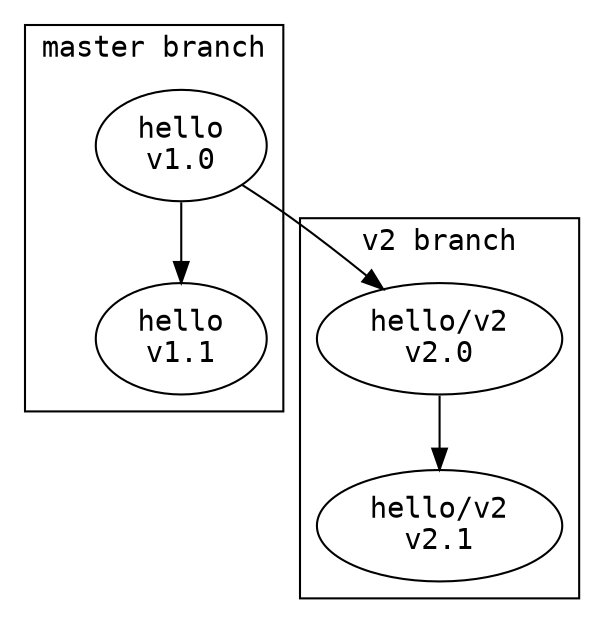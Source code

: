 digraph gomod {
	subgraph cluster_master {
		fontname="Inconsolata"
		label = "master branch";
		N1 [ fontname="Inconsolata",label="hello\nv1.0" ];
		N2 [ fontname="Inconsolata",label="hello\nv1.1" ];
	};
	subgraph cluster_v2 {
		fontname="Inconsolata"
		label = "v2 branch";
		N3 [ fontname="Inconsolata",label="hello/v2\nv2.0" ];
		N4 [ fontname="Inconsolata",label="hello/v2\nv2.1" ];
	};
	N1->N2;
	N1->N3->N4;
}
